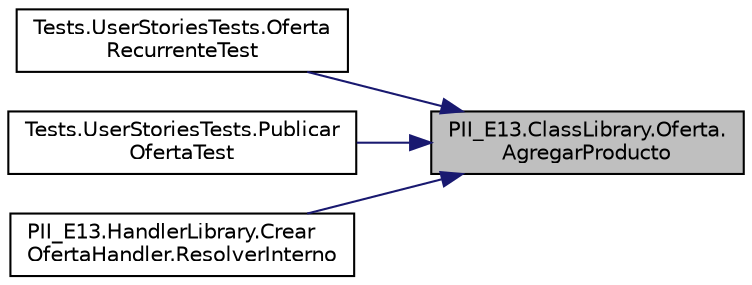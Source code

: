 digraph "PII_E13.ClassLibrary.Oferta.AgregarProducto"
{
 // INTERACTIVE_SVG=YES
 // LATEX_PDF_SIZE
  edge [fontname="Helvetica",fontsize="10",labelfontname="Helvetica",labelfontsize="10"];
  node [fontname="Helvetica",fontsize="10",shape=record];
  rankdir="RL";
  Node1 [label="PII_E13.ClassLibrary.Oferta.\lAgregarProducto",height=0.2,width=0.4,color="black", fillcolor="grey75", style="filled", fontcolor="black",tooltip="Agrega un producto a la lista de productos."];
  Node1 -> Node2 [dir="back",color="midnightblue",fontsize="10",style="solid",fontname="Helvetica"];
  Node2 [label="Tests.UserStoriesTests.Oferta\lRecurrenteTest",height=0.2,width=0.4,color="black", fillcolor="white", style="filled",URL="$classTests_1_1UserStoriesTests.html#ae50fb9b2414a5d68c5e6f5c075a11dfb",tooltip="Prueba para la historia de usuario 9 y 10: Recurrencia de ofertas"];
  Node1 -> Node3 [dir="back",color="midnightblue",fontsize="10",style="solid",fontname="Helvetica"];
  Node3 [label="Tests.UserStoriesTests.Publicar\lOfertaTest",height=0.2,width=0.4,color="black", fillcolor="white", style="filled",URL="$classTests_1_1UserStoriesTests.html#a45f61a5bfa9e579a076fcfcda7a8bc83",tooltip="Prueba para las historias de usuario 3, 4, 5 y 6:"];
  Node1 -> Node4 [dir="back",color="midnightblue",fontsize="10",style="solid",fontname="Helvetica"];
  Node4 [label="PII_E13.HandlerLibrary.Crear\lOfertaHandler.ResolverInterno",height=0.2,width=0.4,color="black", fillcolor="white", style="filled",URL="$classPII__E13_1_1HandlerLibrary_1_1CrearOfertaHandler.html#a0655632ca03230025f266140899e58f6",tooltip="La clase procesa el mensaje y retorna true o no lo procesa y retorna false."];
}
